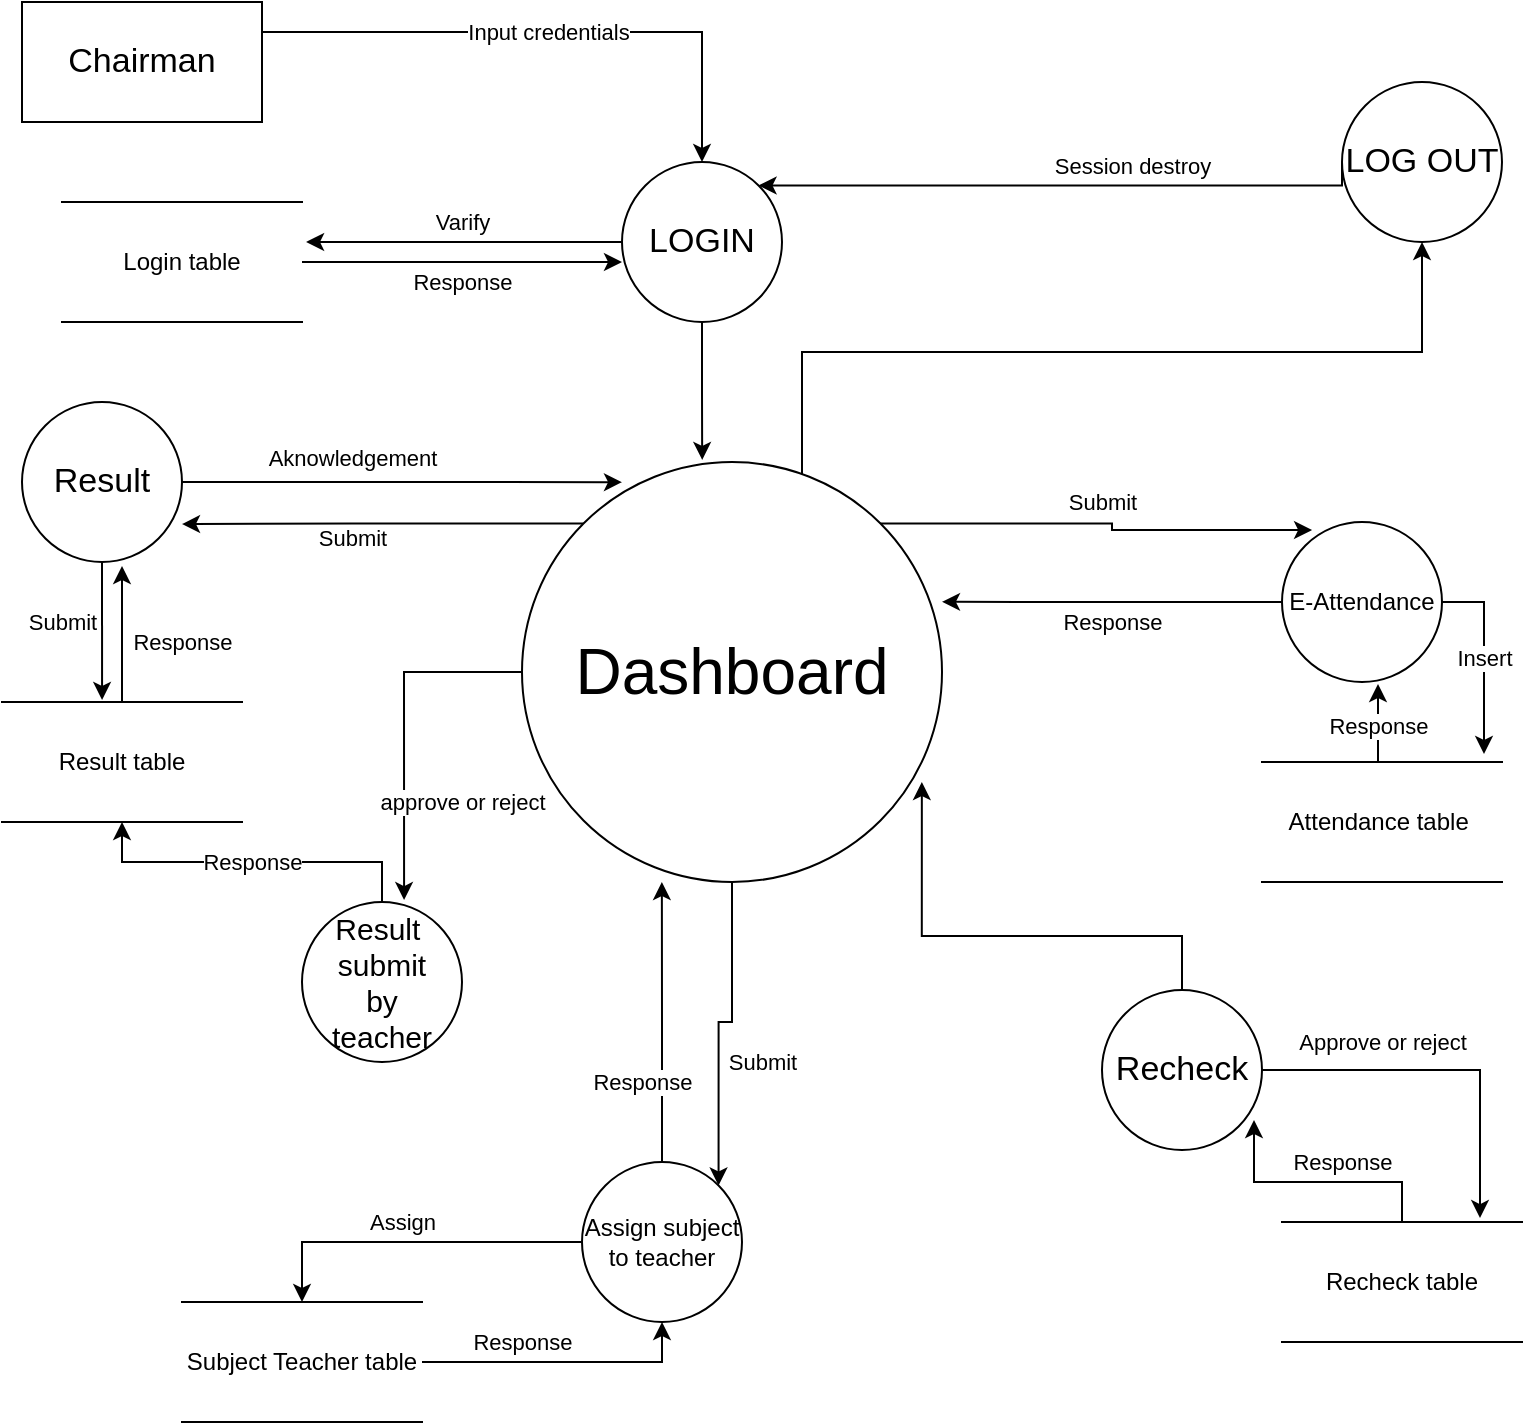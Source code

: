 <mxfile version="12.6.5" type="device"><diagram id="GVJxTboJFgqpB8P5JOI4" name="Page-1"><mxGraphModel dx="1314" dy="666" grid="1" gridSize="10" guides="1" tooltips="1" connect="1" arrows="1" fold="1" page="1" pageScale="1" pageWidth="827" pageHeight="1169" background="none" math="0" shadow="0"><root><mxCell id="0"/><mxCell id="1" parent="0"/><mxCell id="_oKTHt2T4MJKWTeltY3z-3" value="Input credentials" style="edgeStyle=orthogonalEdgeStyle;rounded=0;orthogonalLoop=1;jettySize=auto;html=1;exitX=1;exitY=0.25;exitDx=0;exitDy=0;" edge="1" parent="1" source="_oKTHt2T4MJKWTeltY3z-1" target="_oKTHt2T4MJKWTeltY3z-2"><mxGeometry relative="1" as="geometry"/></mxCell><mxCell id="_oKTHt2T4MJKWTeltY3z-1" value="&lt;font style=&quot;font-size: 17px&quot;&gt;Chairman&lt;/font&gt;" style="rounded=0;whiteSpace=wrap;html=1;" vertex="1" parent="1"><mxGeometry x="40" y="50" width="120" height="60" as="geometry"/></mxCell><mxCell id="_oKTHt2T4MJKWTeltY3z-45" value="Varify" style="edgeStyle=orthogonalEdgeStyle;rounded=0;orthogonalLoop=1;jettySize=auto;html=1;exitX=0;exitY=0.5;exitDx=0;exitDy=0;entryX=1.017;entryY=0.333;entryDx=0;entryDy=0;entryPerimeter=0;" edge="1" parent="1" source="_oKTHt2T4MJKWTeltY3z-2" target="_oKTHt2T4MJKWTeltY3z-39"><mxGeometry x="0.013" y="-10" relative="1" as="geometry"><mxPoint as="offset"/></mxGeometry></mxCell><mxCell id="_oKTHt2T4MJKWTeltY3z-47" style="edgeStyle=orthogonalEdgeStyle;rounded=0;orthogonalLoop=1;jettySize=auto;html=1;exitX=0.5;exitY=1;exitDx=0;exitDy=0;entryX=0.429;entryY=-0.005;entryDx=0;entryDy=0;entryPerimeter=0;" edge="1" parent="1" source="_oKTHt2T4MJKWTeltY3z-2" target="_oKTHt2T4MJKWTeltY3z-5"><mxGeometry relative="1" as="geometry"/></mxCell><mxCell id="_oKTHt2T4MJKWTeltY3z-2" value="&lt;font style=&quot;font-size: 17px&quot;&gt;LOGIN&lt;/font&gt;" style="ellipse;whiteSpace=wrap;html=1;aspect=fixed;" vertex="1" parent="1"><mxGeometry x="340" y="130" width="80" height="80" as="geometry"/></mxCell><mxCell id="_oKTHt2T4MJKWTeltY3z-44" style="edgeStyle=orthogonalEdgeStyle;rounded=0;orthogonalLoop=1;jettySize=auto;html=1;exitX=0.5;exitY=0;exitDx=0;exitDy=0;entryX=0.5;entryY=1;entryDx=0;entryDy=0;" edge="1" parent="1" source="_oKTHt2T4MJKWTeltY3z-5" target="_oKTHt2T4MJKWTeltY3z-7"><mxGeometry relative="1" as="geometry"><Array as="points"><mxPoint x="395" y="290"/><mxPoint x="430" y="290"/><mxPoint x="430" y="225"/><mxPoint x="740" y="225"/></Array></mxGeometry></mxCell><mxCell id="_oKTHt2T4MJKWTeltY3z-49" value="Submit" style="edgeStyle=orthogonalEdgeStyle;rounded=0;orthogonalLoop=1;jettySize=auto;html=1;exitX=0;exitY=0;exitDx=0;exitDy=0;entryX=1;entryY=0.763;entryDx=0;entryDy=0;entryPerimeter=0;" edge="1" parent="1" source="_oKTHt2T4MJKWTeltY3z-5" target="_oKTHt2T4MJKWTeltY3z-19"><mxGeometry x="0.154" y="9" relative="1" as="geometry"><mxPoint y="-2" as="offset"/></mxGeometry></mxCell><mxCell id="_oKTHt2T4MJKWTeltY3z-53" value="approve or reject" style="edgeStyle=orthogonalEdgeStyle;rounded=0;orthogonalLoop=1;jettySize=auto;html=1;exitX=0;exitY=0.5;exitDx=0;exitDy=0;entryX=0.638;entryY=-0.012;entryDx=0;entryDy=0;entryPerimeter=0;" edge="1" parent="1" source="_oKTHt2T4MJKWTeltY3z-5" target="_oKTHt2T4MJKWTeltY3z-25"><mxGeometry x="0.433" y="29" relative="1" as="geometry"><mxPoint as="offset"/></mxGeometry></mxCell><mxCell id="_oKTHt2T4MJKWTeltY3z-56" value="Submit" style="edgeStyle=orthogonalEdgeStyle;rounded=0;orthogonalLoop=1;jettySize=auto;html=1;exitX=1;exitY=0;exitDx=0;exitDy=0;entryX=0.188;entryY=0.05;entryDx=0;entryDy=0;entryPerimeter=0;" edge="1" parent="1" source="_oKTHt2T4MJKWTeltY3z-5" target="_oKTHt2T4MJKWTeltY3z-10"><mxGeometry x="0.011" y="11" relative="1" as="geometry"><mxPoint as="offset"/></mxGeometry></mxCell><mxCell id="_oKTHt2T4MJKWTeltY3z-66" value="Submit" style="edgeStyle=orthogonalEdgeStyle;rounded=0;orthogonalLoop=1;jettySize=auto;html=1;exitX=0.5;exitY=1;exitDx=0;exitDy=0;entryX=1;entryY=0;entryDx=0;entryDy=0;" edge="1" parent="1" source="_oKTHt2T4MJKWTeltY3z-5" target="_oKTHt2T4MJKWTeltY3z-42"><mxGeometry x="0.221" y="22" relative="1" as="geometry"><mxPoint as="offset"/></mxGeometry></mxCell><mxCell id="_oKTHt2T4MJKWTeltY3z-5" value="&lt;font style=&quot;font-size: 32px&quot;&gt;Dashboard&lt;/font&gt;" style="ellipse;whiteSpace=wrap;html=1;aspect=fixed;" vertex="1" parent="1"><mxGeometry x="290" y="280" width="210" height="210" as="geometry"/></mxCell><mxCell id="_oKTHt2T4MJKWTeltY3z-9" value="Session destroy" style="edgeStyle=orthogonalEdgeStyle;rounded=0;orthogonalLoop=1;jettySize=auto;html=1;exitX=0;exitY=0.5;exitDx=0;exitDy=0;entryX=1;entryY=0;entryDx=0;entryDy=0;" edge="1" parent="1" source="_oKTHt2T4MJKWTeltY3z-7" target="_oKTHt2T4MJKWTeltY3z-2"><mxGeometry x="-0.23" y="-10" relative="1" as="geometry"><Array as="points"><mxPoint x="700" y="142"/></Array><mxPoint as="offset"/></mxGeometry></mxCell><mxCell id="_oKTHt2T4MJKWTeltY3z-7" value="&lt;font style=&quot;font-size: 17px&quot;&gt;LOG OUT&lt;/font&gt;" style="ellipse;whiteSpace=wrap;html=1;aspect=fixed;" vertex="1" parent="1"><mxGeometry x="700" y="90" width="80" height="80" as="geometry"/></mxCell><mxCell id="_oKTHt2T4MJKWTeltY3z-55" value="Response" style="edgeStyle=orthogonalEdgeStyle;rounded=0;orthogonalLoop=1;jettySize=auto;html=1;exitX=0;exitY=0.5;exitDx=0;exitDy=0;entryX=1;entryY=0.333;entryDx=0;entryDy=0;entryPerimeter=0;" edge="1" parent="1" source="_oKTHt2T4MJKWTeltY3z-10" target="_oKTHt2T4MJKWTeltY3z-5"><mxGeometry x="-0.001" y="10" relative="1" as="geometry"><mxPoint as="offset"/></mxGeometry></mxCell><mxCell id="_oKTHt2T4MJKWTeltY3z-57" value="Insert" style="edgeStyle=orthogonalEdgeStyle;rounded=0;orthogonalLoop=1;jettySize=auto;html=1;exitX=1;exitY=0.5;exitDx=0;exitDy=0;entryX=0.925;entryY=-0.067;entryDx=0;entryDy=0;entryPerimeter=0;" edge="1" parent="1" source="_oKTHt2T4MJKWTeltY3z-10" target="_oKTHt2T4MJKWTeltY3z-14"><mxGeometry relative="1" as="geometry"/></mxCell><mxCell id="_oKTHt2T4MJKWTeltY3z-10" value="&lt;font style=&quot;font-size: 12px&quot;&gt;E-Attendance&lt;/font&gt;" style="ellipse;whiteSpace=wrap;html=1;aspect=fixed;" vertex="1" parent="1"><mxGeometry x="670" y="310" width="80" height="80" as="geometry"/></mxCell><mxCell id="_oKTHt2T4MJKWTeltY3z-58" value="Response" style="edgeStyle=orthogonalEdgeStyle;rounded=0;orthogonalLoop=1;jettySize=auto;html=1;exitX=0.5;exitY=0;exitDx=0;exitDy=0;entryX=0.6;entryY=1.013;entryDx=0;entryDy=0;entryPerimeter=0;" edge="1" parent="1" source="_oKTHt2T4MJKWTeltY3z-14" target="_oKTHt2T4MJKWTeltY3z-10"><mxGeometry relative="1" as="geometry"/></mxCell><mxCell id="_oKTHt2T4MJKWTeltY3z-14" value="Attendance table&amp;nbsp;" style="shape=partialRectangle;whiteSpace=wrap;html=1;left=0;right=0;fillColor=none;" vertex="1" parent="1"><mxGeometry x="660" y="430" width="120" height="60" as="geometry"/></mxCell><mxCell id="_oKTHt2T4MJKWTeltY3z-52" value="Response" style="edgeStyle=orthogonalEdgeStyle;rounded=0;orthogonalLoop=1;jettySize=auto;html=1;exitX=0.5;exitY=0;exitDx=0;exitDy=0;entryX=0.625;entryY=1.025;entryDx=0;entryDy=0;entryPerimeter=0;" edge="1" parent="1" source="_oKTHt2T4MJKWTeltY3z-18" target="_oKTHt2T4MJKWTeltY3z-19"><mxGeometry x="-0.118" y="-30" relative="1" as="geometry"><mxPoint as="offset"/></mxGeometry></mxCell><mxCell id="_oKTHt2T4MJKWTeltY3z-18" value="Result table" style="shape=partialRectangle;whiteSpace=wrap;html=1;left=0;right=0;fillColor=none;" vertex="1" parent="1"><mxGeometry x="30" y="400" width="120" height="60" as="geometry"/></mxCell><mxCell id="_oKTHt2T4MJKWTeltY3z-48" value="Aknowledgement" style="edgeStyle=orthogonalEdgeStyle;rounded=0;orthogonalLoop=1;jettySize=auto;html=1;exitX=1;exitY=0.5;exitDx=0;exitDy=0;entryX=0.238;entryY=0.048;entryDx=0;entryDy=0;entryPerimeter=0;" edge="1" parent="1" source="_oKTHt2T4MJKWTeltY3z-19" target="_oKTHt2T4MJKWTeltY3z-5"><mxGeometry x="-0.228" y="10" relative="1" as="geometry"><mxPoint y="-2" as="offset"/></mxGeometry></mxCell><mxCell id="_oKTHt2T4MJKWTeltY3z-51" value="Submit" style="edgeStyle=orthogonalEdgeStyle;rounded=0;orthogonalLoop=1;jettySize=auto;html=1;exitX=0.5;exitY=1;exitDx=0;exitDy=0;entryX=0.417;entryY=-0.017;entryDx=0;entryDy=0;entryPerimeter=0;" edge="1" parent="1" source="_oKTHt2T4MJKWTeltY3z-19" target="_oKTHt2T4MJKWTeltY3z-18"><mxGeometry x="-0.131" y="-20" relative="1" as="geometry"><mxPoint as="offset"/></mxGeometry></mxCell><mxCell id="_oKTHt2T4MJKWTeltY3z-19" value="&lt;font style=&quot;font-size: 17px&quot;&gt;Result&lt;/font&gt;" style="ellipse;whiteSpace=wrap;html=1;aspect=fixed;" vertex="1" parent="1"><mxGeometry x="40" y="250" width="80" height="80" as="geometry"/></mxCell><mxCell id="_oKTHt2T4MJKWTeltY3z-54" value="Response" style="edgeStyle=orthogonalEdgeStyle;rounded=0;orthogonalLoop=1;jettySize=auto;html=1;exitX=0.5;exitY=0;exitDx=0;exitDy=0;" edge="1" parent="1" source="_oKTHt2T4MJKWTeltY3z-25" target="_oKTHt2T4MJKWTeltY3z-18"><mxGeometry relative="1" as="geometry"/></mxCell><mxCell id="_oKTHt2T4MJKWTeltY3z-25" value="&lt;font style=&quot;font-size: 15px&quot;&gt;Result&amp;nbsp;&lt;br&gt;submit&lt;br&gt;by&lt;br&gt;teacher&lt;/font&gt;" style="ellipse;whiteSpace=wrap;html=1;aspect=fixed;" vertex="1" parent="1"><mxGeometry x="180" y="500" width="80" height="80" as="geometry"/></mxCell><mxCell id="_oKTHt2T4MJKWTeltY3z-61" style="edgeStyle=orthogonalEdgeStyle;rounded=0;orthogonalLoop=1;jettySize=auto;html=1;exitX=0.5;exitY=0;exitDx=0;exitDy=0;entryX=0.952;entryY=0.762;entryDx=0;entryDy=0;entryPerimeter=0;" edge="1" parent="1" source="_oKTHt2T4MJKWTeltY3z-36" target="_oKTHt2T4MJKWTeltY3z-5"><mxGeometry relative="1" as="geometry"/></mxCell><mxCell id="_oKTHt2T4MJKWTeltY3z-63" value="Approve or reject" style="edgeStyle=orthogonalEdgeStyle;rounded=0;orthogonalLoop=1;jettySize=auto;html=1;exitX=1;exitY=0.5;exitDx=0;exitDy=0;entryX=0.825;entryY=-0.033;entryDx=0;entryDy=0;entryPerimeter=0;" edge="1" parent="1" source="_oKTHt2T4MJKWTeltY3z-36" target="_oKTHt2T4MJKWTeltY3z-62"><mxGeometry x="-0.344" y="14" relative="1" as="geometry"><mxPoint as="offset"/></mxGeometry></mxCell><mxCell id="_oKTHt2T4MJKWTeltY3z-36" value="&lt;font style=&quot;font-size: 17px&quot;&gt;Recheck&lt;/font&gt;" style="ellipse;whiteSpace=wrap;html=1;aspect=fixed;" vertex="1" parent="1"><mxGeometry x="580" y="544" width="80" height="80" as="geometry"/></mxCell><mxCell id="_oKTHt2T4MJKWTeltY3z-46" value="Response" style="edgeStyle=orthogonalEdgeStyle;rounded=0;orthogonalLoop=1;jettySize=auto;html=1;exitX=1;exitY=0.5;exitDx=0;exitDy=0;" edge="1" parent="1" source="_oKTHt2T4MJKWTeltY3z-39"><mxGeometry y="-10" relative="1" as="geometry"><mxPoint x="340" y="180" as="targetPoint"/><mxPoint as="offset"/></mxGeometry></mxCell><mxCell id="_oKTHt2T4MJKWTeltY3z-39" value="Login table" style="shape=partialRectangle;whiteSpace=wrap;html=1;left=0;right=0;fillColor=none;" vertex="1" parent="1"><mxGeometry x="60" y="150" width="120" height="60" as="geometry"/></mxCell><mxCell id="_oKTHt2T4MJKWTeltY3z-67" value="Response" style="edgeStyle=orthogonalEdgeStyle;rounded=0;orthogonalLoop=1;jettySize=auto;html=1;exitX=0.5;exitY=0;exitDx=0;exitDy=0;entryX=0.333;entryY=1;entryDx=0;entryDy=0;entryPerimeter=0;" edge="1" parent="1" source="_oKTHt2T4MJKWTeltY3z-42" target="_oKTHt2T4MJKWTeltY3z-5"><mxGeometry x="0.001" y="32" relative="1" as="geometry"><mxPoint x="22" y="30" as="offset"/></mxGeometry></mxCell><mxCell id="_oKTHt2T4MJKWTeltY3z-69" value="Assign" style="edgeStyle=orthogonalEdgeStyle;rounded=0;orthogonalLoop=1;jettySize=auto;html=1;exitX=0;exitY=0.5;exitDx=0;exitDy=0;entryX=0.5;entryY=0;entryDx=0;entryDy=0;" edge="1" parent="1" source="_oKTHt2T4MJKWTeltY3z-42" target="_oKTHt2T4MJKWTeltY3z-68"><mxGeometry x="0.059" y="-10" relative="1" as="geometry"><mxPoint as="offset"/></mxGeometry></mxCell><mxCell id="_oKTHt2T4MJKWTeltY3z-42" value="Assign subject to teacher" style="ellipse;whiteSpace=wrap;html=1;aspect=fixed;" vertex="1" parent="1"><mxGeometry x="320" y="630" width="80" height="80" as="geometry"/></mxCell><mxCell id="_oKTHt2T4MJKWTeltY3z-64" value="Response" style="edgeStyle=orthogonalEdgeStyle;rounded=0;orthogonalLoop=1;jettySize=auto;html=1;exitX=0.5;exitY=0;exitDx=0;exitDy=0;entryX=0.95;entryY=0.813;entryDx=0;entryDy=0;entryPerimeter=0;" edge="1" parent="1" source="_oKTHt2T4MJKWTeltY3z-62" target="_oKTHt2T4MJKWTeltY3z-36"><mxGeometry x="-0.2" y="-10" relative="1" as="geometry"><mxPoint as="offset"/></mxGeometry></mxCell><mxCell id="_oKTHt2T4MJKWTeltY3z-62" value="Recheck table" style="shape=partialRectangle;whiteSpace=wrap;html=1;left=0;right=0;fillColor=none;" vertex="1" parent="1"><mxGeometry x="670" y="660" width="120" height="60" as="geometry"/></mxCell><mxCell id="_oKTHt2T4MJKWTeltY3z-70" value="Response" style="edgeStyle=orthogonalEdgeStyle;rounded=0;orthogonalLoop=1;jettySize=auto;html=1;exitX=1;exitY=0.5;exitDx=0;exitDy=0;entryX=0.5;entryY=1;entryDx=0;entryDy=0;" edge="1" parent="1" source="_oKTHt2T4MJKWTeltY3z-68" target="_oKTHt2T4MJKWTeltY3z-42"><mxGeometry x="0.857" y="70" relative="1" as="geometry"><mxPoint as="offset"/></mxGeometry></mxCell><mxCell id="_oKTHt2T4MJKWTeltY3z-68" value="Subject Teacher table" style="shape=partialRectangle;whiteSpace=wrap;html=1;left=0;right=0;fillColor=none;" vertex="1" parent="1"><mxGeometry x="120" y="700" width="120" height="60" as="geometry"/></mxCell></root></mxGraphModel></diagram></mxfile>